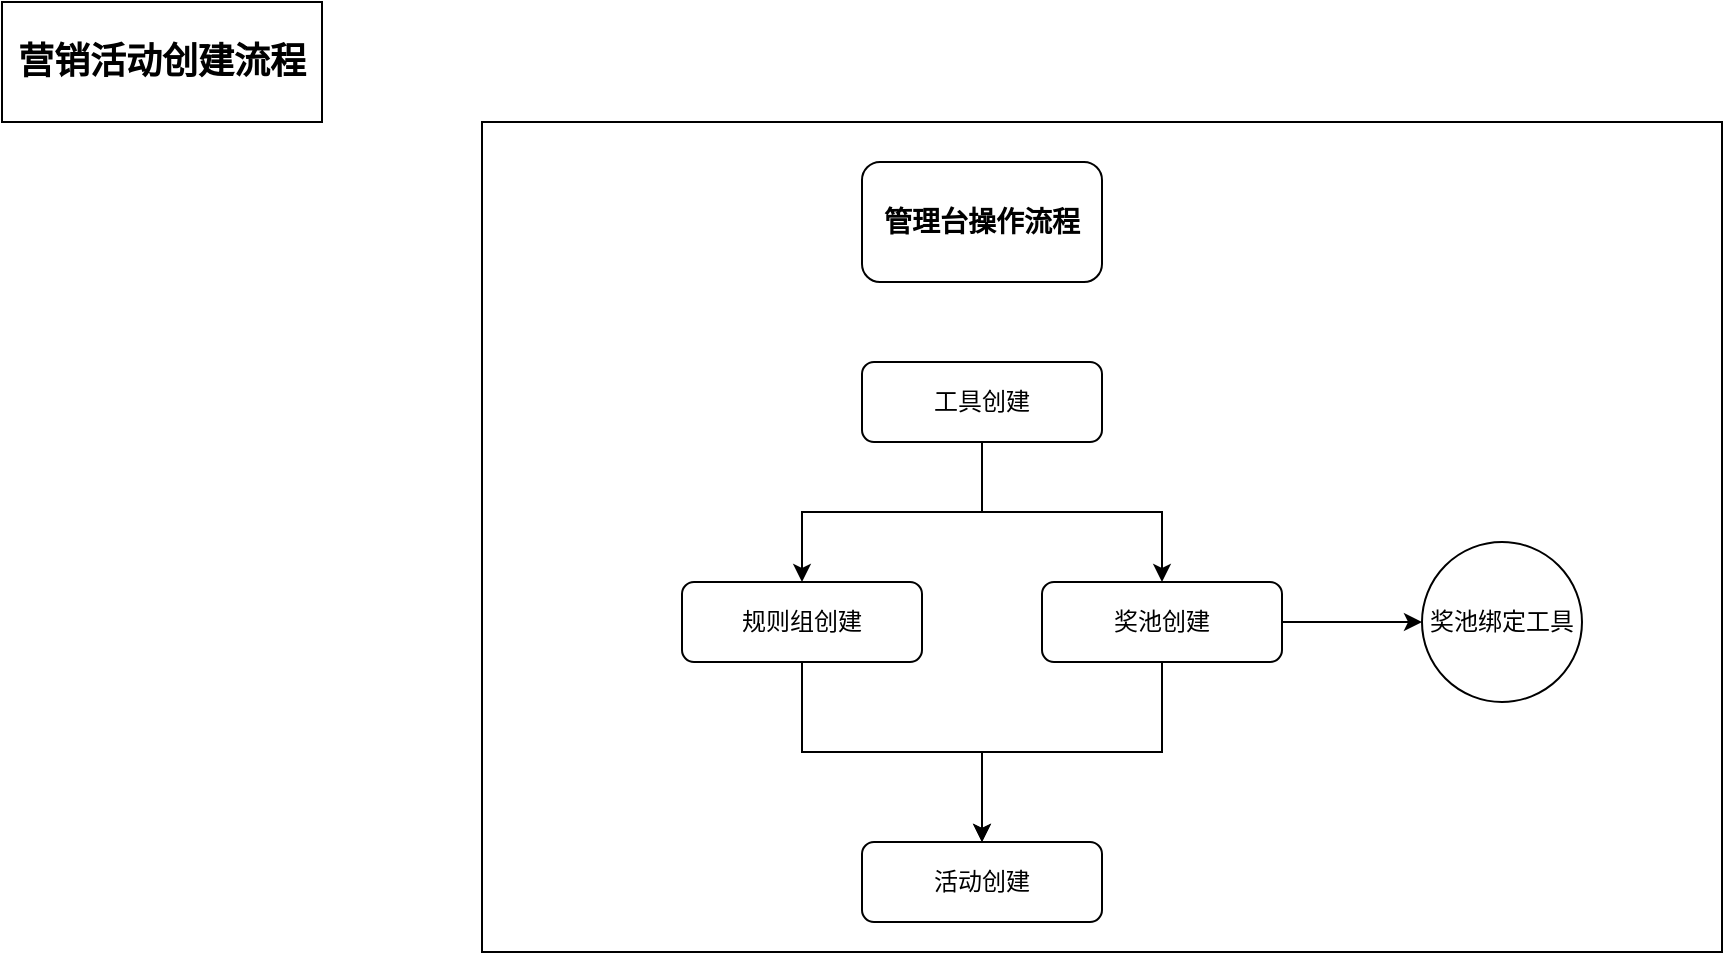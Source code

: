 <mxfile version="14.9.5" type="github">
  <diagram name="Page-1" id="74e2e168-ea6b-b213-b513-2b3c1d86103e">
    <mxGraphModel dx="1186" dy="1356" grid="1" gridSize="10" guides="1" tooltips="1" connect="1" arrows="1" fold="1" page="1" pageScale="1" pageWidth="1100" pageHeight="850" background="none" math="0" shadow="0">
      <root>
        <mxCell id="0" />
        <mxCell id="1" parent="0" />
        <mxCell id="YWpj-uhHsnXuFDOrqdvi-23" value="" style="rounded=0;whiteSpace=wrap;html=1;" vertex="1" parent="1">
          <mxGeometry x="250" y="-80" width="620" height="415" as="geometry" />
        </mxCell>
        <mxCell id="YWpj-uhHsnXuFDOrqdvi-16" style="edgeStyle=orthogonalEdgeStyle;rounded=0;orthogonalLoop=1;jettySize=auto;html=1;exitX=0.5;exitY=1;exitDx=0;exitDy=0;" edge="1" parent="1" source="YWpj-uhHsnXuFDOrqdvi-2" target="YWpj-uhHsnXuFDOrqdvi-6">
          <mxGeometry relative="1" as="geometry" />
        </mxCell>
        <mxCell id="YWpj-uhHsnXuFDOrqdvi-17" style="edgeStyle=orthogonalEdgeStyle;rounded=0;orthogonalLoop=1;jettySize=auto;html=1;exitX=0.5;exitY=1;exitDx=0;exitDy=0;entryX=0.5;entryY=0;entryDx=0;entryDy=0;" edge="1" parent="1" source="YWpj-uhHsnXuFDOrqdvi-2" target="YWpj-uhHsnXuFDOrqdvi-15">
          <mxGeometry relative="1" as="geometry" />
        </mxCell>
        <mxCell id="YWpj-uhHsnXuFDOrqdvi-2" value="工具创建" style="rounded=1;whiteSpace=wrap;html=1;fontSize=12;glass=0;strokeWidth=1;shadow=0;" vertex="1" parent="1">
          <mxGeometry x="440" y="40" width="120" height="40" as="geometry" />
        </mxCell>
        <mxCell id="YWpj-uhHsnXuFDOrqdvi-14" style="edgeStyle=orthogonalEdgeStyle;rounded=0;orthogonalLoop=1;jettySize=auto;html=1;exitX=1;exitY=0.5;exitDx=0;exitDy=0;entryX=0;entryY=0.5;entryDx=0;entryDy=0;" edge="1" parent="1" source="YWpj-uhHsnXuFDOrqdvi-6" target="YWpj-uhHsnXuFDOrqdvi-13">
          <mxGeometry relative="1" as="geometry" />
        </mxCell>
        <mxCell id="YWpj-uhHsnXuFDOrqdvi-18" style="edgeStyle=orthogonalEdgeStyle;rounded=0;orthogonalLoop=1;jettySize=auto;html=1;exitX=0.5;exitY=1;exitDx=0;exitDy=0;entryX=0.5;entryY=0;entryDx=0;entryDy=0;" edge="1" parent="1" source="YWpj-uhHsnXuFDOrqdvi-6" target="YWpj-uhHsnXuFDOrqdvi-11">
          <mxGeometry relative="1" as="geometry" />
        </mxCell>
        <mxCell id="YWpj-uhHsnXuFDOrqdvi-6" value="奖池创建" style="rounded=1;whiteSpace=wrap;html=1;fontSize=12;glass=0;strokeWidth=1;shadow=0;" vertex="1" parent="1">
          <mxGeometry x="530" y="150" width="120" height="40" as="geometry" />
        </mxCell>
        <mxCell id="YWpj-uhHsnXuFDOrqdvi-11" value="活动创建" style="rounded=1;whiteSpace=wrap;html=1;fontSize=12;glass=0;strokeWidth=1;shadow=0;" vertex="1" parent="1">
          <mxGeometry x="440" y="280" width="120" height="40" as="geometry" />
        </mxCell>
        <mxCell id="YWpj-uhHsnXuFDOrqdvi-13" value="奖池绑定工具" style="ellipse;whiteSpace=wrap;html=1;aspect=fixed;" vertex="1" parent="1">
          <mxGeometry x="720" y="130" width="80" height="80" as="geometry" />
        </mxCell>
        <mxCell id="YWpj-uhHsnXuFDOrqdvi-19" style="edgeStyle=orthogonalEdgeStyle;rounded=0;orthogonalLoop=1;jettySize=auto;html=1;exitX=0.5;exitY=1;exitDx=0;exitDy=0;" edge="1" parent="1" source="YWpj-uhHsnXuFDOrqdvi-15" target="YWpj-uhHsnXuFDOrqdvi-11">
          <mxGeometry relative="1" as="geometry" />
        </mxCell>
        <mxCell id="YWpj-uhHsnXuFDOrqdvi-15" value="规则组创建" style="rounded=1;whiteSpace=wrap;html=1;fontSize=12;glass=0;strokeWidth=1;shadow=0;" vertex="1" parent="1">
          <mxGeometry x="350" y="150" width="120" height="40" as="geometry" />
        </mxCell>
        <mxCell id="YWpj-uhHsnXuFDOrqdvi-20" value="&lt;font style=&quot;font-size: 18px&quot;&gt;&lt;b&gt;营销活动创建流程&lt;/b&gt;&lt;/font&gt;" style="rounded=0;whiteSpace=wrap;html=1;" vertex="1" parent="1">
          <mxGeometry x="10" y="-140" width="160" height="60" as="geometry" />
        </mxCell>
        <mxCell id="YWpj-uhHsnXuFDOrqdvi-21" value="&lt;font style=&quot;font-size: 14px&quot;&gt;&lt;b&gt;管理台操作流程&lt;/b&gt;&lt;/font&gt;" style="rounded=1;whiteSpace=wrap;html=1;" vertex="1" parent="1">
          <mxGeometry x="440" y="-60" width="120" height="60" as="geometry" />
        </mxCell>
      </root>
    </mxGraphModel>
  </diagram>
</mxfile>
